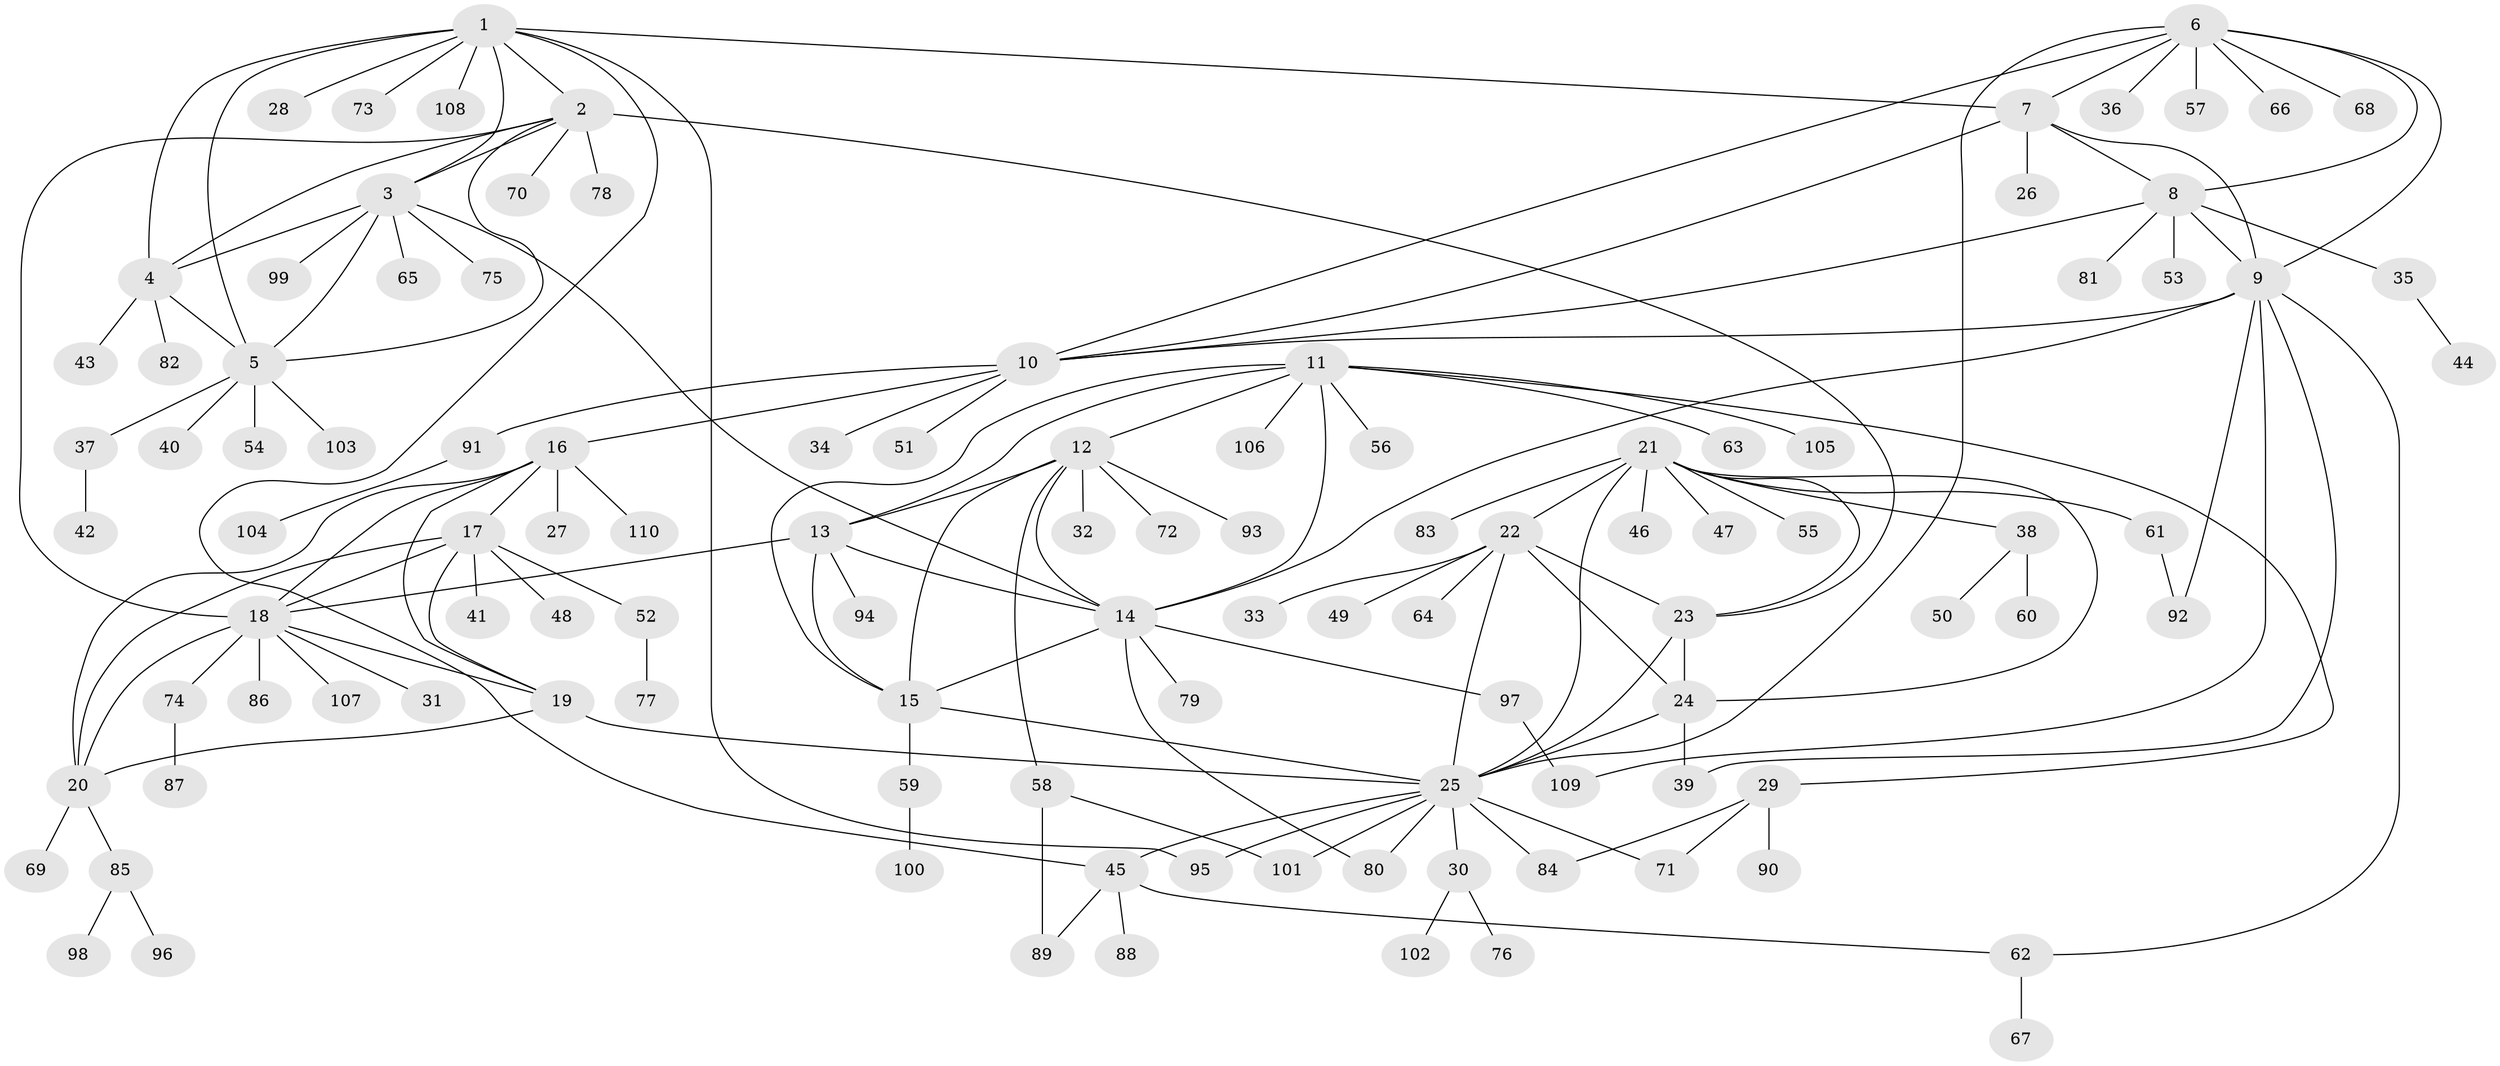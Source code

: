 // coarse degree distribution, {11: 0.011764705882352941, 10: 0.047058823529411764, 6: 0.023529411764705882, 7: 0.047058823529411764, 8: 0.03529411764705882, 9: 0.011764705882352941, 12: 0.011764705882352941, 5: 0.047058823529411764, 13: 0.011764705882352941, 1: 0.6588235294117647, 3: 0.011764705882352941, 2: 0.08235294117647059}
// Generated by graph-tools (version 1.1) at 2025/24/03/03/25 07:24:14]
// undirected, 110 vertices, 156 edges
graph export_dot {
graph [start="1"]
  node [color=gray90,style=filled];
  1;
  2;
  3;
  4;
  5;
  6;
  7;
  8;
  9;
  10;
  11;
  12;
  13;
  14;
  15;
  16;
  17;
  18;
  19;
  20;
  21;
  22;
  23;
  24;
  25;
  26;
  27;
  28;
  29;
  30;
  31;
  32;
  33;
  34;
  35;
  36;
  37;
  38;
  39;
  40;
  41;
  42;
  43;
  44;
  45;
  46;
  47;
  48;
  49;
  50;
  51;
  52;
  53;
  54;
  55;
  56;
  57;
  58;
  59;
  60;
  61;
  62;
  63;
  64;
  65;
  66;
  67;
  68;
  69;
  70;
  71;
  72;
  73;
  74;
  75;
  76;
  77;
  78;
  79;
  80;
  81;
  82;
  83;
  84;
  85;
  86;
  87;
  88;
  89;
  90;
  91;
  92;
  93;
  94;
  95;
  96;
  97;
  98;
  99;
  100;
  101;
  102;
  103;
  104;
  105;
  106;
  107;
  108;
  109;
  110;
  1 -- 2;
  1 -- 3;
  1 -- 4;
  1 -- 5;
  1 -- 7;
  1 -- 28;
  1 -- 45;
  1 -- 73;
  1 -- 95;
  1 -- 108;
  2 -- 3;
  2 -- 4;
  2 -- 5;
  2 -- 18;
  2 -- 23;
  2 -- 70;
  2 -- 78;
  3 -- 4;
  3 -- 5;
  3 -- 14;
  3 -- 65;
  3 -- 75;
  3 -- 99;
  4 -- 5;
  4 -- 43;
  4 -- 82;
  5 -- 37;
  5 -- 40;
  5 -- 54;
  5 -- 103;
  6 -- 7;
  6 -- 8;
  6 -- 9;
  6 -- 10;
  6 -- 25;
  6 -- 36;
  6 -- 57;
  6 -- 66;
  6 -- 68;
  7 -- 8;
  7 -- 9;
  7 -- 10;
  7 -- 26;
  8 -- 9;
  8 -- 10;
  8 -- 35;
  8 -- 53;
  8 -- 81;
  9 -- 10;
  9 -- 14;
  9 -- 39;
  9 -- 62;
  9 -- 92;
  9 -- 109;
  10 -- 16;
  10 -- 34;
  10 -- 51;
  10 -- 91;
  11 -- 12;
  11 -- 13;
  11 -- 14;
  11 -- 15;
  11 -- 29;
  11 -- 56;
  11 -- 63;
  11 -- 105;
  11 -- 106;
  12 -- 13;
  12 -- 14;
  12 -- 15;
  12 -- 32;
  12 -- 58;
  12 -- 72;
  12 -- 93;
  13 -- 14;
  13 -- 15;
  13 -- 18;
  13 -- 94;
  14 -- 15;
  14 -- 79;
  14 -- 80;
  14 -- 97;
  15 -- 25;
  15 -- 59;
  16 -- 17;
  16 -- 18;
  16 -- 19;
  16 -- 20;
  16 -- 27;
  16 -- 110;
  17 -- 18;
  17 -- 19;
  17 -- 20;
  17 -- 41;
  17 -- 48;
  17 -- 52;
  18 -- 19;
  18 -- 20;
  18 -- 31;
  18 -- 74;
  18 -- 86;
  18 -- 107;
  19 -- 20;
  19 -- 25;
  20 -- 69;
  20 -- 85;
  21 -- 22;
  21 -- 23;
  21 -- 24;
  21 -- 25;
  21 -- 38;
  21 -- 46;
  21 -- 47;
  21 -- 55;
  21 -- 61;
  21 -- 83;
  22 -- 23;
  22 -- 24;
  22 -- 25;
  22 -- 33;
  22 -- 49;
  22 -- 64;
  23 -- 24;
  23 -- 25;
  24 -- 25;
  24 -- 39;
  25 -- 30;
  25 -- 45;
  25 -- 71;
  25 -- 80;
  25 -- 84;
  25 -- 95;
  25 -- 101;
  29 -- 71;
  29 -- 84;
  29 -- 90;
  30 -- 76;
  30 -- 102;
  35 -- 44;
  37 -- 42;
  38 -- 50;
  38 -- 60;
  45 -- 62;
  45 -- 88;
  45 -- 89;
  52 -- 77;
  58 -- 89;
  58 -- 101;
  59 -- 100;
  61 -- 92;
  62 -- 67;
  74 -- 87;
  85 -- 96;
  85 -- 98;
  91 -- 104;
  97 -- 109;
}
